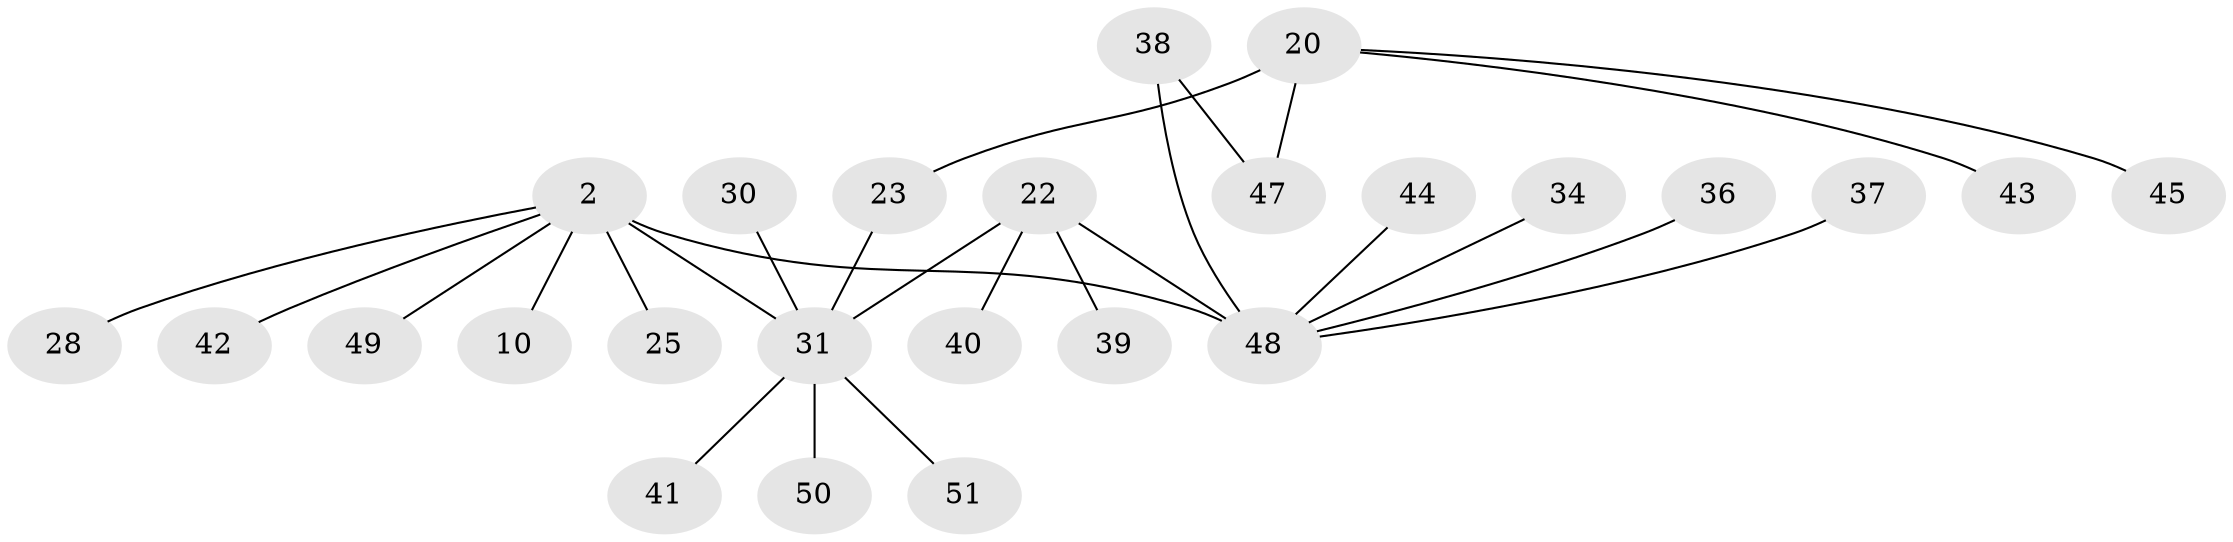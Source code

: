 // original degree distribution, {8: 0.0196078431372549, 10: 0.0196078431372549, 3: 0.09803921568627451, 6: 0.0196078431372549, 4: 0.0784313725490196, 2: 0.23529411764705882, 1: 0.49019607843137253, 7: 0.0196078431372549, 5: 0.0196078431372549}
// Generated by graph-tools (version 1.1) at 2025/48/03/09/25 04:48:04]
// undirected, 25 vertices, 26 edges
graph export_dot {
graph [start="1"]
  node [color=gray90,style=filled];
  2;
  10;
  20;
  22 [super="+4+18+13+21"];
  23 [super="+12"];
  25;
  28;
  30 [super="+11"];
  31 [super="+6+24+3+9"];
  34;
  36;
  37;
  38;
  39;
  40;
  41 [super="+29"];
  42;
  43 [super="+32"];
  44;
  45;
  47 [super="+33"];
  48 [super="+14+19+46"];
  49;
  50;
  51;
  2 -- 10;
  2 -- 25;
  2 -- 28;
  2 -- 42;
  2 -- 49;
  2 -- 48 [weight=2];
  2 -- 31 [weight=3];
  20 -- 45;
  20 -- 47 [weight=2];
  20 -- 23;
  20 -- 43;
  22 -- 39;
  22 -- 48 [weight=2];
  22 -- 31;
  22 -- 40;
  23 -- 31;
  30 -- 31;
  31 -- 51;
  31 -- 50;
  31 -- 41;
  34 -- 48;
  36 -- 48;
  37 -- 48;
  38 -- 47;
  38 -- 48;
  44 -- 48;
}
